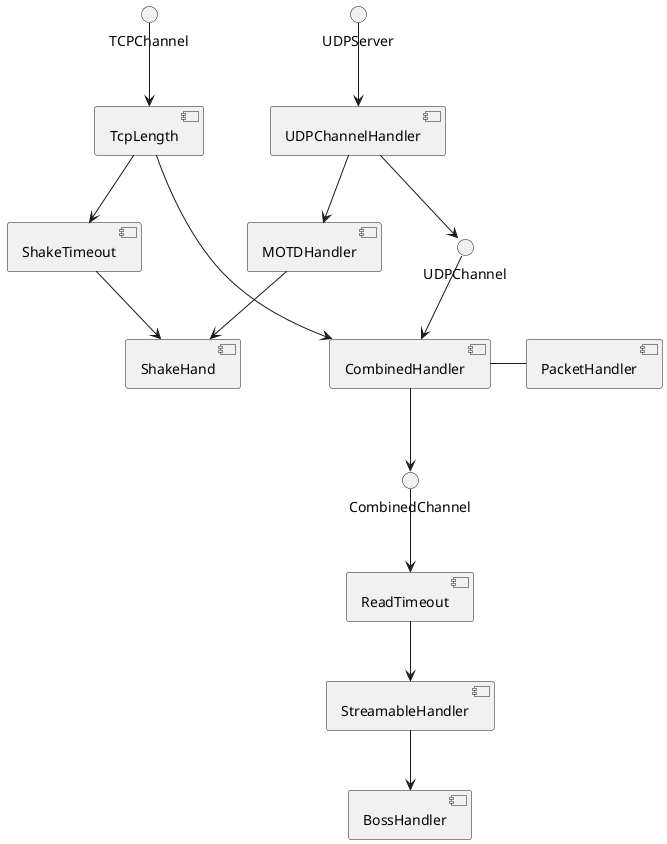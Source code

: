 @startuml
'https://plantuml.com/component-diagram

TCPChannel --> [TcpLength]
[TcpLength] --> [ShakeTimeout]
[ShakeTimeout] --> [ShakeHand]

UDPServer --> [UDPChannelHandler]
[UDPChannelHandler] --> [MOTDHandler]
[MOTDHandler] --> [ShakeHand]

[TcpLength] --> [CombinedHandler]
[UDPChannelHandler] --> () UDPChannel
UDPChannel --> [CombinedHandler]

[CombinedHandler] - [PacketHandler]
[CombinedHandler] --> ()CombinedChannel
CombinedChannel --> [ReadTimeout]
[ReadTimeout] --> [StreamableHandler]
[StreamableHandler] --> [BossHandler]
@enduml